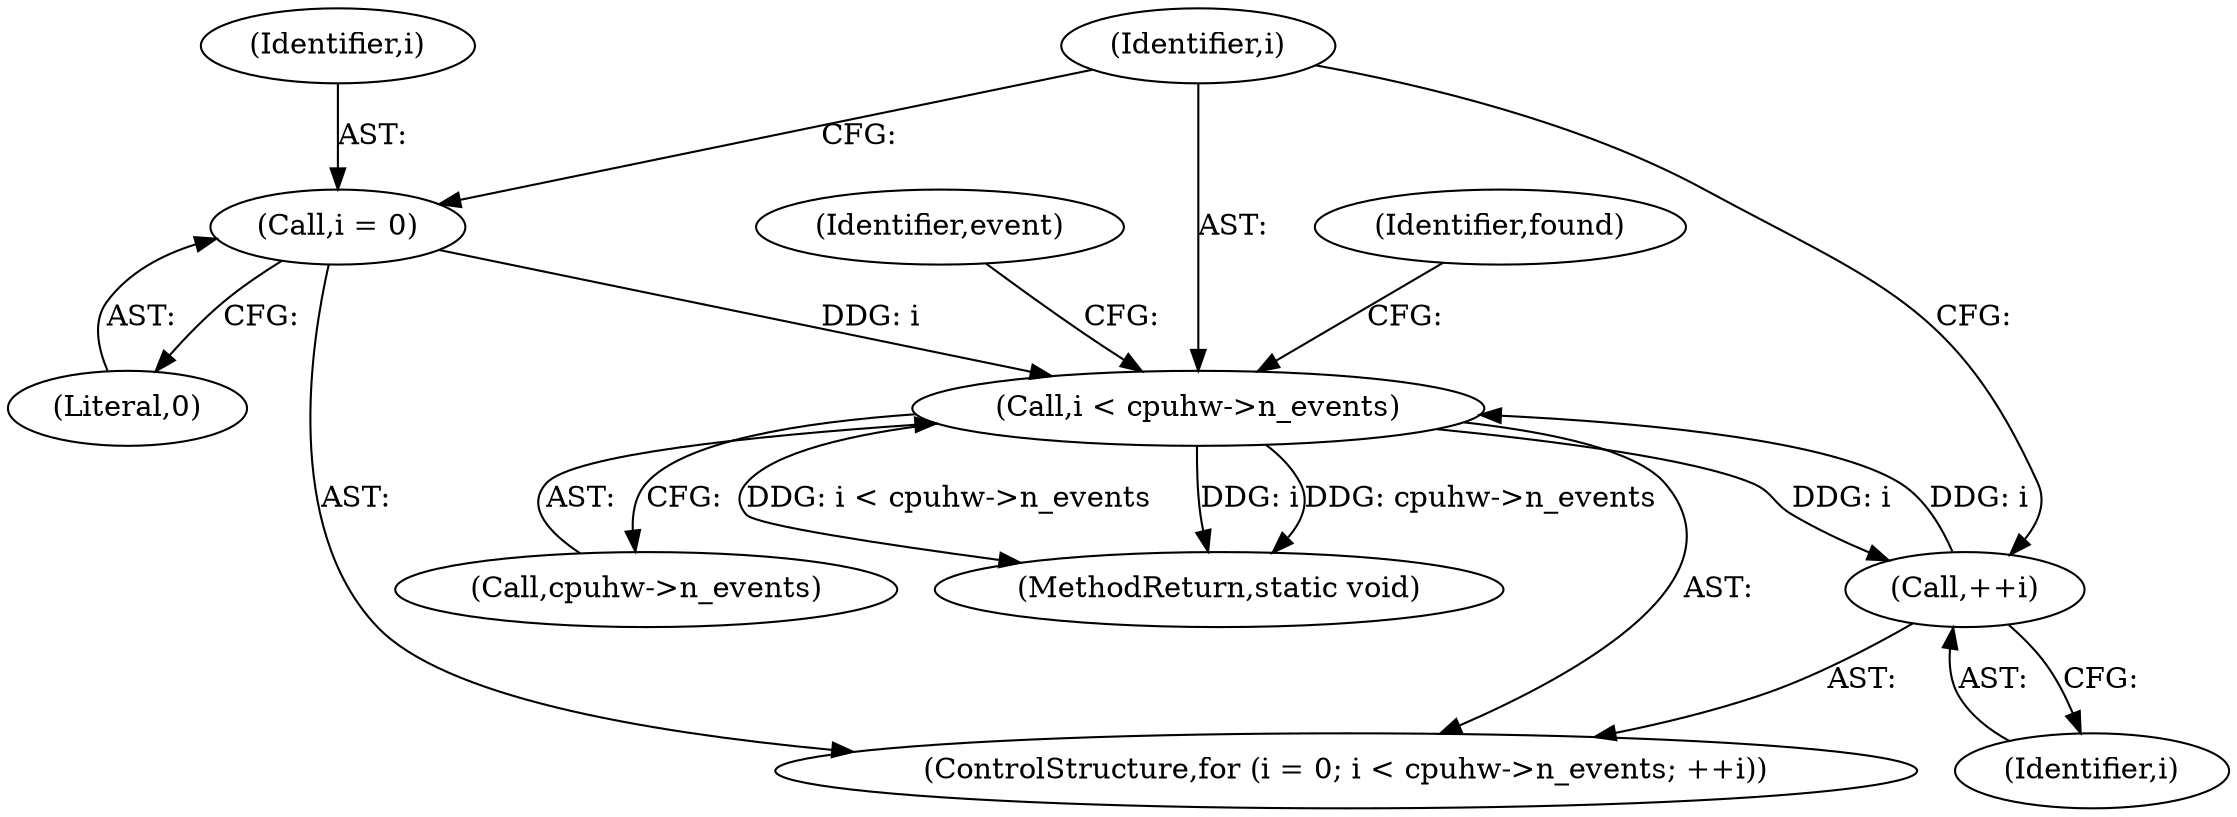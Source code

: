 digraph "0_linux_a8b0ca17b80e92faab46ee7179ba9e99ccb61233_15@pointer" {
"1000145" [label="(Call,i < cpuhw->n_events)"];
"1000150" [label="(Call,++i)"];
"1000145" [label="(Call,i < cpuhw->n_events)"];
"1000142" [label="(Call,i = 0)"];
"1000147" [label="(Call,cpuhw->n_events)"];
"1000150" [label="(Call,++i)"];
"1000245" [label="(MethodReturn,static void)"];
"1000144" [label="(Literal,0)"];
"1000199" [label="(Identifier,found)"];
"1000142" [label="(Call,i = 0)"];
"1000154" [label="(Identifier,event)"];
"1000143" [label="(Identifier,i)"];
"1000146" [label="(Identifier,i)"];
"1000141" [label="(ControlStructure,for (i = 0; i < cpuhw->n_events; ++i))"];
"1000145" [label="(Call,i < cpuhw->n_events)"];
"1000151" [label="(Identifier,i)"];
"1000145" -> "1000141"  [label="AST: "];
"1000145" -> "1000147"  [label="CFG: "];
"1000146" -> "1000145"  [label="AST: "];
"1000147" -> "1000145"  [label="AST: "];
"1000154" -> "1000145"  [label="CFG: "];
"1000199" -> "1000145"  [label="CFG: "];
"1000145" -> "1000245"  [label="DDG: i < cpuhw->n_events"];
"1000145" -> "1000245"  [label="DDG: i"];
"1000145" -> "1000245"  [label="DDG: cpuhw->n_events"];
"1000150" -> "1000145"  [label="DDG: i"];
"1000142" -> "1000145"  [label="DDG: i"];
"1000145" -> "1000150"  [label="DDG: i"];
"1000150" -> "1000141"  [label="AST: "];
"1000150" -> "1000151"  [label="CFG: "];
"1000151" -> "1000150"  [label="AST: "];
"1000146" -> "1000150"  [label="CFG: "];
"1000142" -> "1000141"  [label="AST: "];
"1000142" -> "1000144"  [label="CFG: "];
"1000143" -> "1000142"  [label="AST: "];
"1000144" -> "1000142"  [label="AST: "];
"1000146" -> "1000142"  [label="CFG: "];
}
